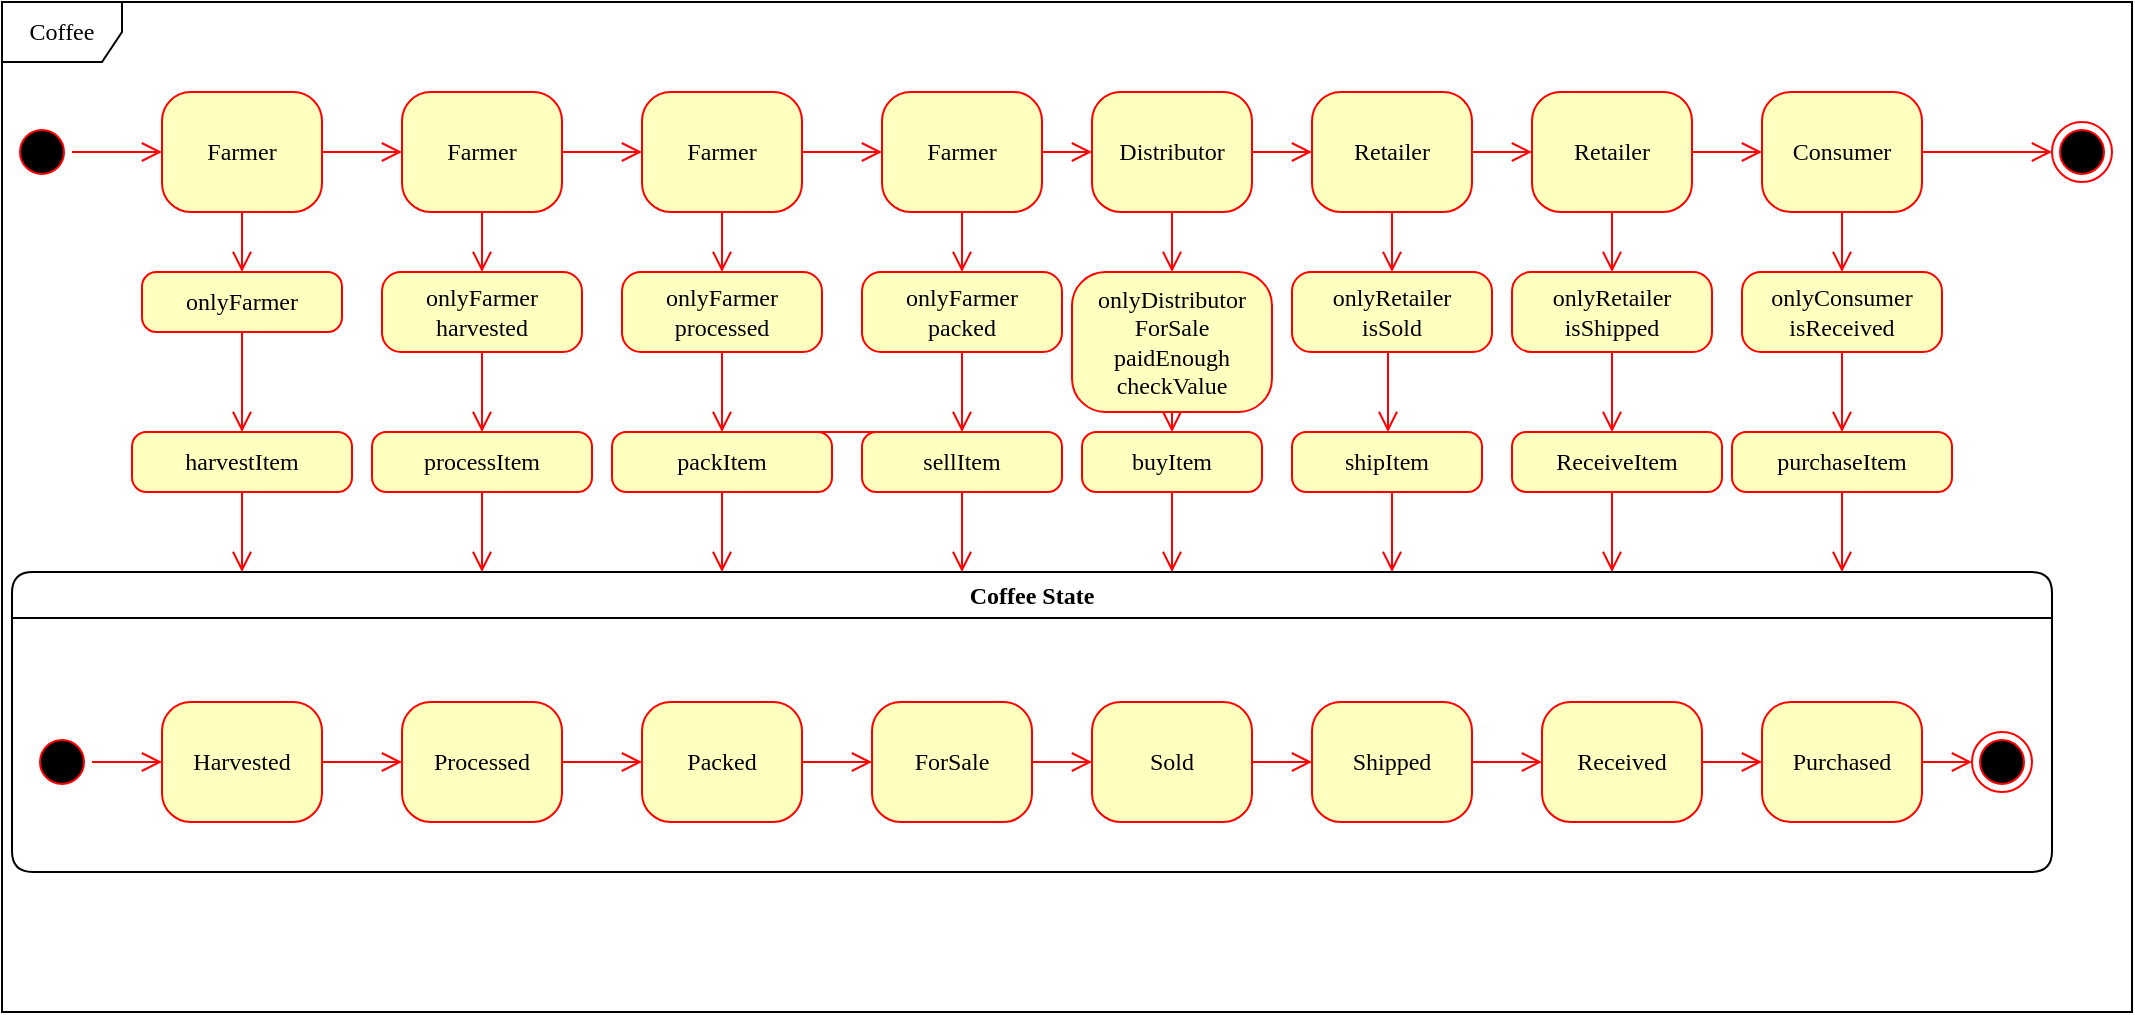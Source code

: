 <mxfile version="16.2.7" type="github">
  <diagram name="Page-1" id="58cdce13-f638-feb5-8d6f-7d28b1aa9fa0">
    <mxGraphModel dx="1422" dy="709" grid="1" gridSize="10" guides="1" tooltips="1" connect="1" arrows="1" fold="1" page="1" pageScale="1" pageWidth="1100" pageHeight="850" background="none" math="0" shadow="0">
      <root>
        <mxCell id="0" />
        <mxCell id="1" parent="0" />
        <mxCell id="2a3bc250acf0617d-8" value="Coffee" style="shape=umlFrame;whiteSpace=wrap;html=1;rounded=1;shadow=0;comic=0;labelBackgroundColor=none;strokeWidth=1;fontFamily=Verdana;fontSize=12;align=center;" parent="1" vertex="1">
          <mxGeometry x="25" y="35" width="1065" height="505" as="geometry" />
        </mxCell>
        <mxCell id="382b91b5511bd0f7-1" value="" style="ellipse;html=1;shape=startState;fillColor=#000000;strokeColor=#ff0000;rounded=1;shadow=0;comic=0;labelBackgroundColor=none;fontFamily=Verdana;fontSize=12;fontColor=#000000;align=center;direction=south;" parent="1" vertex="1">
          <mxGeometry x="30" y="95" width="30" height="30" as="geometry" />
        </mxCell>
        <mxCell id="ZCQjQZwl40DTgYfu2cgX-19" value="" style="edgeStyle=elbowEdgeStyle;rounded=1;orthogonalLoop=1;jettySize=auto;html=1;labelBackgroundColor=none;fontFamily=Verdana;fontSize=12;startArrow=none;startFill=0;endArrow=open;endFill=0;startSize=6;endSize=8;strokeColor=#FF0000;" edge="1" parent="1" source="382b91b5511bd0f7-6" target="ZCQjQZwl40DTgYfu2cgX-18">
          <mxGeometry relative="1" as="geometry" />
        </mxCell>
        <mxCell id="ZCQjQZwl40DTgYfu2cgX-38" value="" style="edgeStyle=elbowEdgeStyle;rounded=1;orthogonalLoop=1;jettySize=auto;html=1;labelBackgroundColor=none;fontFamily=Verdana;fontSize=12;startArrow=none;startFill=0;endArrow=open;endFill=0;startSize=6;endSize=8;strokeColor=#FF0000;" edge="1" parent="1" source="382b91b5511bd0f7-6" target="ZCQjQZwl40DTgYfu2cgX-37">
          <mxGeometry relative="1" as="geometry" />
        </mxCell>
        <mxCell id="382b91b5511bd0f7-6" value="Farmer" style="rounded=1;whiteSpace=wrap;html=1;arcSize=24;fillColor=#ffffc0;strokeColor=#ff0000;shadow=0;comic=0;labelBackgroundColor=none;fontFamily=Verdana;fontSize=12;fontColor=#000000;align=center;" parent="1" vertex="1">
          <mxGeometry x="105" y="80" width="80" height="60" as="geometry" />
        </mxCell>
        <mxCell id="3cde6dad864a17aa-3" style="edgeStyle=orthogonalEdgeStyle;html=1;exitX=1;exitY=0.25;entryX=0.25;entryY=0;labelBackgroundColor=none;endArrow=open;endSize=8;strokeColor=#ff0000;fontFamily=Verdana;fontSize=12;align=left;" parent="1" source="382b91b5511bd0f7-7" edge="1">
          <mxGeometry relative="1" as="geometry">
            <mxPoint x="825" y="270" as="targetPoint" />
          </mxGeometry>
        </mxCell>
        <mxCell id="3cde6dad864a17aa-13" style="edgeStyle=elbowEdgeStyle;html=1;exitX=0;exitY=0.75;entryX=1;entryY=0.75;labelBackgroundColor=none;endArrow=open;endSize=8;strokeColor=#ff0000;fontFamily=Verdana;fontSize=12;align=left;" parent="1" source="382b91b5511bd0f7-9" edge="1">
          <mxGeometry relative="1" as="geometry">
            <mxPoint x="645" y="315" as="targetPoint" />
          </mxGeometry>
        </mxCell>
        <mxCell id="2a3bc250acf0617d-7" value="Coffee State&lt;span style=&quot;white-space: pre&quot;&gt;&lt;/span&gt;" style="swimlane;whiteSpace=wrap;html=1;rounded=1;shadow=0;comic=0;labelBackgroundColor=none;strokeWidth=1;fontFamily=Verdana;fontSize=12;align=center;" parent="1" vertex="1">
          <mxGeometry x="30" y="320" width="1020" height="150" as="geometry" />
        </mxCell>
        <mxCell id="3cde6dad864a17aa-10" style="edgeStyle=elbowEdgeStyle;html=1;labelBackgroundColor=none;endArrow=open;endSize=8;strokeColor=#ff0000;fontFamily=Verdana;fontSize=12;align=left;" parent="2a3bc250acf0617d-7" source="382b91b5511bd0f7-8" target="3cde6dad864a17aa-1" edge="1">
          <mxGeometry relative="1" as="geometry" />
        </mxCell>
        <mxCell id="382b91b5511bd0f7-8" value="&lt;div&gt;Harvested&lt;/div&gt;" style="rounded=1;whiteSpace=wrap;html=1;arcSize=24;fillColor=#ffffc0;strokeColor=#ff0000;shadow=0;comic=0;labelBackgroundColor=none;fontFamily=Verdana;fontSize=12;fontColor=#000000;align=center;" parent="2a3bc250acf0617d-7" vertex="1">
          <mxGeometry x="75" y="65" width="80" height="60" as="geometry" />
        </mxCell>
        <mxCell id="24f968d109e7d6b4-3" value="" style="ellipse;html=1;shape=endState;fillColor=#000000;strokeColor=#ff0000;rounded=1;shadow=0;comic=0;labelBackgroundColor=none;fontFamily=Verdana;fontSize=12;fontColor=#000000;align=center;" parent="2a3bc250acf0617d-7" vertex="1">
          <mxGeometry x="980" y="80" width="30" height="30" as="geometry" />
        </mxCell>
        <mxCell id="3cde6dad864a17aa-9" style="edgeStyle=elbowEdgeStyle;html=1;labelBackgroundColor=none;endArrow=open;endSize=8;strokeColor=#ff0000;fontFamily=Verdana;fontSize=12;align=left;" parent="2a3bc250acf0617d-7" source="2a3bc250acf0617d-3" target="382b91b5511bd0f7-8" edge="1">
          <mxGeometry relative="1" as="geometry" />
        </mxCell>
        <mxCell id="2a3bc250acf0617d-3" value="" style="ellipse;html=1;shape=startState;fillColor=#000000;strokeColor=#ff0000;rounded=1;shadow=0;comic=0;labelBackgroundColor=none;fontFamily=Verdana;fontSize=12;fontColor=#000000;align=center;direction=south;" parent="2a3bc250acf0617d-7" vertex="1">
          <mxGeometry x="10" y="80" width="30" height="30" as="geometry" />
        </mxCell>
        <mxCell id="3cde6dad864a17aa-11" style="edgeStyle=elbowEdgeStyle;html=1;labelBackgroundColor=none;endArrow=open;endSize=8;strokeColor=#ff0000;fontFamily=Verdana;fontSize=12;align=left;" parent="2a3bc250acf0617d-7" source="3cde6dad864a17aa-1" target="3cde6dad864a17aa-2" edge="1">
          <mxGeometry relative="1" as="geometry" />
        </mxCell>
        <mxCell id="3cde6dad864a17aa-1" value="Processed" style="rounded=1;whiteSpace=wrap;html=1;arcSize=24;fillColor=#ffffc0;strokeColor=#ff0000;shadow=0;comic=0;labelBackgroundColor=none;fontFamily=Verdana;fontSize=12;fontColor=#000000;align=center;" parent="2a3bc250acf0617d-7" vertex="1">
          <mxGeometry x="195" y="65" width="80" height="60" as="geometry" />
        </mxCell>
        <mxCell id="3cde6dad864a17aa-2" value="Packed" style="rounded=1;whiteSpace=wrap;html=1;arcSize=24;fillColor=#ffffc0;strokeColor=#ff0000;shadow=0;comic=0;labelBackgroundColor=none;fontFamily=Verdana;fontSize=12;fontColor=#000000;align=center;" parent="2a3bc250acf0617d-7" vertex="1">
          <mxGeometry x="315" y="65" width="80" height="60" as="geometry" />
        </mxCell>
        <mxCell id="ZCQjQZwl40DTgYfu2cgX-5" value="" style="edgeStyle=elbowEdgeStyle;rounded=1;orthogonalLoop=1;jettySize=auto;html=1;labelBackgroundColor=none;fontFamily=Verdana;fontSize=12;startArrow=none;startFill=0;endArrow=open;endFill=0;startSize=6;endSize=8;strokeColor=#FF0000;" edge="1" parent="2a3bc250acf0617d-7" source="ZCQjQZwl40DTgYfu2cgX-1" target="ZCQjQZwl40DTgYfu2cgX-4">
          <mxGeometry relative="1" as="geometry" />
        </mxCell>
        <mxCell id="ZCQjQZwl40DTgYfu2cgX-1" value="ForSale" style="rounded=1;whiteSpace=wrap;html=1;arcSize=24;fillColor=#ffffc0;strokeColor=#ff0000;shadow=0;comic=0;labelBackgroundColor=none;fontFamily=Verdana;fontSize=12;fontColor=#000000;align=center;" vertex="1" parent="2a3bc250acf0617d-7">
          <mxGeometry x="430" y="65" width="80" height="60" as="geometry" />
        </mxCell>
        <mxCell id="ZCQjQZwl40DTgYfu2cgX-3" value="" style="edgeStyle=elbowEdgeStyle;rounded=1;orthogonalLoop=1;jettySize=auto;html=1;fontSize=12;startArrow=none;startFill=0;strokeColor=#FF0000;endArrow=open;endFill=0;labelBackgroundColor=none;fontFamily=Verdana;align=left;startSize=6;endSize=8;" edge="1" parent="2a3bc250acf0617d-7" source="3cde6dad864a17aa-2" target="ZCQjQZwl40DTgYfu2cgX-1">
          <mxGeometry relative="1" as="geometry" />
        </mxCell>
        <mxCell id="ZCQjQZwl40DTgYfu2cgX-7" value="" style="edgeStyle=elbowEdgeStyle;rounded=1;orthogonalLoop=1;jettySize=auto;html=1;labelBackgroundColor=none;fontFamily=Verdana;fontSize=12;startArrow=none;startFill=0;endArrow=open;endFill=0;startSize=6;endSize=8;strokeColor=#FF0000;" edge="1" parent="2a3bc250acf0617d-7" source="ZCQjQZwl40DTgYfu2cgX-4" target="ZCQjQZwl40DTgYfu2cgX-6">
          <mxGeometry relative="1" as="geometry" />
        </mxCell>
        <mxCell id="ZCQjQZwl40DTgYfu2cgX-4" value="Sold" style="rounded=1;whiteSpace=wrap;html=1;arcSize=24;fillColor=#ffffc0;strokeColor=#ff0000;shadow=0;comic=0;labelBackgroundColor=none;fontFamily=Verdana;fontSize=12;fontColor=#000000;align=center;" vertex="1" parent="2a3bc250acf0617d-7">
          <mxGeometry x="540" y="65" width="80" height="60" as="geometry" />
        </mxCell>
        <mxCell id="ZCQjQZwl40DTgYfu2cgX-9" value="" style="edgeStyle=elbowEdgeStyle;rounded=1;orthogonalLoop=1;jettySize=auto;html=1;labelBackgroundColor=none;fontFamily=Verdana;fontSize=12;startArrow=none;startFill=0;endArrow=open;endFill=0;startSize=6;endSize=8;strokeColor=#FF0000;" edge="1" parent="2a3bc250acf0617d-7" source="ZCQjQZwl40DTgYfu2cgX-6" target="ZCQjQZwl40DTgYfu2cgX-8">
          <mxGeometry relative="1" as="geometry" />
        </mxCell>
        <mxCell id="ZCQjQZwl40DTgYfu2cgX-6" value="Shipped" style="rounded=1;whiteSpace=wrap;html=1;arcSize=24;fillColor=#ffffc0;strokeColor=#ff0000;shadow=0;comic=0;labelBackgroundColor=none;fontFamily=Verdana;fontSize=12;fontColor=#000000;align=center;" vertex="1" parent="2a3bc250acf0617d-7">
          <mxGeometry x="650" y="65" width="80" height="60" as="geometry" />
        </mxCell>
        <mxCell id="ZCQjQZwl40DTgYfu2cgX-8" value="Received" style="rounded=1;whiteSpace=wrap;html=1;arcSize=24;fillColor=#ffffc0;strokeColor=#ff0000;shadow=0;comic=0;labelBackgroundColor=none;fontFamily=Verdana;fontSize=12;fontColor=#000000;align=center;" vertex="1" parent="2a3bc250acf0617d-7">
          <mxGeometry x="765" y="65" width="80" height="60" as="geometry" />
        </mxCell>
        <mxCell id="2a3bc250acf0617d-9" style="edgeStyle=orthogonalEdgeStyle;html=1;labelBackgroundColor=none;endArrow=open;endSize=8;strokeColor=#ff0000;fontFamily=Verdana;fontSize=12;align=left;" parent="1" source="382b91b5511bd0f7-1" target="382b91b5511bd0f7-6" edge="1">
          <mxGeometry relative="1" as="geometry" />
        </mxCell>
        <mxCell id="2a3bc250acf0617d-11" style="edgeStyle=orthogonalEdgeStyle;html=1;entryX=0.75;entryY=0;labelBackgroundColor=none;endArrow=open;endSize=8;strokeColor=#ff0000;fontFamily=Verdana;fontSize=12;align=left;exitX=0.5;exitY=1;" parent="1" source="382b91b5511bd0f7-7" edge="1">
          <mxGeometry relative="1" as="geometry">
            <mxPoint x="525" y="260" as="sourcePoint" />
            <Array as="points">
              <mxPoint x="505" y="250" />
              <mxPoint x="335" y="250" />
            </Array>
            <mxPoint x="335" y="270" as="targetPoint" />
          </mxGeometry>
        </mxCell>
        <mxCell id="2a3bc250acf0617d-13" style="edgeStyle=orthogonalEdgeStyle;html=1;exitX=1;exitY=0.5;entryX=0;entryY=0.5;labelBackgroundColor=none;endArrow=open;endSize=8;strokeColor=#ff0000;fontFamily=Verdana;fontSize=12;align=left;" parent="1" target="382b91b5511bd0f7-10" edge="1">
          <mxGeometry relative="1" as="geometry">
            <mxPoint x="365" y="300" as="sourcePoint" />
          </mxGeometry>
        </mxCell>
        <mxCell id="2a3bc250acf0617d-14" style="edgeStyle=orthogonalEdgeStyle;html=1;exitX=0.5;exitY=0;entryX=1;entryY=0.75;labelBackgroundColor=none;endArrow=open;endSize=8;strokeColor=#ff0000;fontFamily=Verdana;fontSize=12;align=left;" parent="1" target="382b91b5511bd0f7-7" edge="1">
          <mxGeometry relative="1" as="geometry">
            <mxPoint x="585" y="270" as="sourcePoint" />
          </mxGeometry>
        </mxCell>
        <mxCell id="2a3bc250acf0617d-15" style="edgeStyle=orthogonalEdgeStyle;html=1;exitX=1;exitY=0.25;entryX=0;entryY=0.25;labelBackgroundColor=none;endArrow=open;endSize=8;strokeColor=#ff0000;fontFamily=Verdana;fontSize=12;align=left;" parent="1" target="382b91b5511bd0f7-9" edge="1">
          <mxGeometry relative="1" as="geometry">
            <mxPoint x="645" y="285" as="sourcePoint" />
          </mxGeometry>
        </mxCell>
        <mxCell id="ZCQjQZwl40DTgYfu2cgX-15" value="" style="edgeStyle=elbowEdgeStyle;rounded=1;orthogonalLoop=1;jettySize=auto;html=1;labelBackgroundColor=none;fontFamily=Verdana;fontSize=12;startArrow=none;startFill=0;endArrow=open;endFill=0;startSize=6;endSize=8;strokeColor=#FF0000;" edge="1" parent="1" source="ZCQjQZwl40DTgYfu2cgX-13" target="24f968d109e7d6b4-3">
          <mxGeometry relative="1" as="geometry" />
        </mxCell>
        <mxCell id="ZCQjQZwl40DTgYfu2cgX-13" value="Purchased" style="rounded=1;whiteSpace=wrap;html=1;arcSize=24;fillColor=#ffffc0;strokeColor=#ff0000;shadow=0;comic=0;labelBackgroundColor=none;fontFamily=Verdana;fontSize=12;fontColor=#000000;align=center;" vertex="1" parent="1">
          <mxGeometry x="905" y="385" width="80" height="60" as="geometry" />
        </mxCell>
        <mxCell id="ZCQjQZwl40DTgYfu2cgX-14" value="" style="edgeStyle=elbowEdgeStyle;rounded=1;orthogonalLoop=1;jettySize=auto;html=1;labelBackgroundColor=none;fontFamily=Verdana;fontSize=12;startArrow=none;startFill=0;endArrow=open;endFill=0;startSize=6;endSize=8;strokeColor=#FF0000;" edge="1" parent="1" source="ZCQjQZwl40DTgYfu2cgX-8" target="ZCQjQZwl40DTgYfu2cgX-13">
          <mxGeometry relative="1" as="geometry" />
        </mxCell>
        <mxCell id="ZCQjQZwl40DTgYfu2cgX-22" value="" style="edgeStyle=elbowEdgeStyle;rounded=1;orthogonalLoop=1;jettySize=auto;html=1;labelBackgroundColor=none;fontFamily=Verdana;fontSize=12;startArrow=none;startFill=0;endArrow=open;endFill=0;startSize=6;endSize=8;strokeColor=#FF0000;" edge="1" parent="1" source="ZCQjQZwl40DTgYfu2cgX-18" target="ZCQjQZwl40DTgYfu2cgX-21">
          <mxGeometry relative="1" as="geometry" />
        </mxCell>
        <mxCell id="ZCQjQZwl40DTgYfu2cgX-18" value="Farmer" style="rounded=1;whiteSpace=wrap;html=1;arcSize=24;fillColor=#ffffc0;strokeColor=#ff0000;shadow=0;comic=0;labelBackgroundColor=none;fontFamily=Verdana;fontSize=12;fontColor=#000000;align=center;" vertex="1" parent="1">
          <mxGeometry x="225" y="80" width="80" height="60" as="geometry" />
        </mxCell>
        <mxCell id="ZCQjQZwl40DTgYfu2cgX-24" value="" style="edgeStyle=elbowEdgeStyle;rounded=1;orthogonalLoop=1;jettySize=auto;html=1;labelBackgroundColor=none;fontFamily=Verdana;fontSize=12;startArrow=none;startFill=0;endArrow=open;endFill=0;startSize=6;endSize=8;strokeColor=#FF0000;" edge="1" parent="1" source="ZCQjQZwl40DTgYfu2cgX-21" target="ZCQjQZwl40DTgYfu2cgX-23">
          <mxGeometry relative="1" as="geometry" />
        </mxCell>
        <mxCell id="ZCQjQZwl40DTgYfu2cgX-21" value="Farmer" style="rounded=1;whiteSpace=wrap;html=1;arcSize=24;fillColor=#ffffc0;strokeColor=#ff0000;shadow=0;comic=0;labelBackgroundColor=none;fontFamily=Verdana;fontSize=12;fontColor=#000000;align=center;" vertex="1" parent="1">
          <mxGeometry x="345" y="80" width="80" height="60" as="geometry" />
        </mxCell>
        <mxCell id="ZCQjQZwl40DTgYfu2cgX-26" value="" style="edgeStyle=elbowEdgeStyle;rounded=1;orthogonalLoop=1;jettySize=auto;html=1;labelBackgroundColor=none;fontFamily=Verdana;fontSize=12;startArrow=none;startFill=0;endArrow=open;endFill=0;startSize=6;endSize=8;strokeColor=#FF0000;" edge="1" parent="1" source="ZCQjQZwl40DTgYfu2cgX-23" target="ZCQjQZwl40DTgYfu2cgX-25">
          <mxGeometry relative="1" as="geometry" />
        </mxCell>
        <mxCell id="ZCQjQZwl40DTgYfu2cgX-23" value="Farmer" style="rounded=1;whiteSpace=wrap;html=1;arcSize=24;fillColor=#ffffc0;strokeColor=#ff0000;shadow=0;comic=0;labelBackgroundColor=none;fontFamily=Verdana;fontSize=12;fontColor=#000000;align=center;" vertex="1" parent="1">
          <mxGeometry x="465" y="80" width="80" height="60" as="geometry" />
        </mxCell>
        <mxCell id="ZCQjQZwl40DTgYfu2cgX-28" value="" style="edgeStyle=elbowEdgeStyle;rounded=1;orthogonalLoop=1;jettySize=auto;html=1;labelBackgroundColor=none;fontFamily=Verdana;fontSize=12;startArrow=none;startFill=0;endArrow=open;endFill=0;startSize=6;endSize=8;strokeColor=#FF0000;" edge="1" parent="1" source="ZCQjQZwl40DTgYfu2cgX-25" target="ZCQjQZwl40DTgYfu2cgX-27">
          <mxGeometry relative="1" as="geometry" />
        </mxCell>
        <mxCell id="ZCQjQZwl40DTgYfu2cgX-25" value="Distributor" style="rounded=1;whiteSpace=wrap;html=1;arcSize=24;fillColor=#ffffc0;strokeColor=#ff0000;shadow=0;comic=0;labelBackgroundColor=none;fontFamily=Verdana;fontSize=12;fontColor=#000000;align=center;" vertex="1" parent="1">
          <mxGeometry x="570" y="80" width="80" height="60" as="geometry" />
        </mxCell>
        <mxCell id="ZCQjQZwl40DTgYfu2cgX-30" value="" style="edgeStyle=elbowEdgeStyle;rounded=1;orthogonalLoop=1;jettySize=auto;html=1;labelBackgroundColor=none;fontFamily=Verdana;fontSize=12;startArrow=none;startFill=0;endArrow=open;endFill=0;startSize=6;endSize=8;strokeColor=#FF0000;" edge="1" parent="1" source="ZCQjQZwl40DTgYfu2cgX-27" target="ZCQjQZwl40DTgYfu2cgX-29">
          <mxGeometry relative="1" as="geometry" />
        </mxCell>
        <mxCell id="ZCQjQZwl40DTgYfu2cgX-27" value="Retailer" style="rounded=1;whiteSpace=wrap;html=1;arcSize=24;fillColor=#ffffc0;strokeColor=#ff0000;shadow=0;comic=0;labelBackgroundColor=none;fontFamily=Verdana;fontSize=12;fontColor=#000000;align=center;" vertex="1" parent="1">
          <mxGeometry x="680" y="80" width="80" height="60" as="geometry" />
        </mxCell>
        <mxCell id="ZCQjQZwl40DTgYfu2cgX-32" value="" style="edgeStyle=elbowEdgeStyle;rounded=1;orthogonalLoop=1;jettySize=auto;html=1;labelBackgroundColor=none;fontFamily=Verdana;fontSize=12;startArrow=none;startFill=0;endArrow=open;endFill=0;startSize=6;endSize=8;strokeColor=#FF0000;" edge="1" parent="1" source="ZCQjQZwl40DTgYfu2cgX-29" target="ZCQjQZwl40DTgYfu2cgX-31">
          <mxGeometry relative="1" as="geometry" />
        </mxCell>
        <mxCell id="ZCQjQZwl40DTgYfu2cgX-29" value="Retailer" style="rounded=1;whiteSpace=wrap;html=1;arcSize=24;fillColor=#ffffc0;strokeColor=#ff0000;shadow=0;comic=0;labelBackgroundColor=none;fontFamily=Verdana;fontSize=12;fontColor=#000000;align=center;" vertex="1" parent="1">
          <mxGeometry x="790" y="80" width="80" height="60" as="geometry" />
        </mxCell>
        <mxCell id="ZCQjQZwl40DTgYfu2cgX-34" style="edgeStyle=elbowEdgeStyle;rounded=1;orthogonalLoop=1;jettySize=auto;html=1;exitX=1;exitY=0.5;exitDx=0;exitDy=0;entryX=0;entryY=0.5;entryDx=0;entryDy=0;labelBackgroundColor=none;fontFamily=Verdana;fontSize=12;startArrow=none;startFill=0;endArrow=open;endFill=0;startSize=6;endSize=8;strokeColor=#FF0000;" edge="1" parent="1" source="ZCQjQZwl40DTgYfu2cgX-31" target="ZCQjQZwl40DTgYfu2cgX-33">
          <mxGeometry relative="1" as="geometry" />
        </mxCell>
        <mxCell id="ZCQjQZwl40DTgYfu2cgX-31" value="Consumer" style="rounded=1;whiteSpace=wrap;html=1;arcSize=24;fillColor=#ffffc0;strokeColor=#ff0000;shadow=0;comic=0;labelBackgroundColor=none;fontFamily=Verdana;fontSize=12;fontColor=#000000;align=center;" vertex="1" parent="1">
          <mxGeometry x="905" y="80" width="80" height="60" as="geometry" />
        </mxCell>
        <mxCell id="ZCQjQZwl40DTgYfu2cgX-33" value="" style="ellipse;html=1;shape=endState;fillColor=#000000;strokeColor=#ff0000;rounded=1;shadow=0;comic=0;labelBackgroundColor=none;fontFamily=Verdana;fontSize=12;fontColor=#000000;align=center;" vertex="1" parent="1">
          <mxGeometry x="1050" y="95" width="30" height="30" as="geometry" />
        </mxCell>
        <mxCell id="ZCQjQZwl40DTgYfu2cgX-43" value="" style="edgeStyle=elbowEdgeStyle;rounded=1;orthogonalLoop=1;jettySize=auto;html=1;labelBackgroundColor=none;fontFamily=Verdana;fontSize=12;startArrow=none;startFill=0;endArrow=open;endFill=0;startSize=6;endSize=8;strokeColor=#FF0000;" edge="1" parent="1" source="ZCQjQZwl40DTgYfu2cgX-37" target="ZCQjQZwl40DTgYfu2cgX-42">
          <mxGeometry relative="1" as="geometry" />
        </mxCell>
        <mxCell id="ZCQjQZwl40DTgYfu2cgX-37" value="onlyFarmer" style="whiteSpace=wrap;html=1;fontFamily=Verdana;fillColor=#ffffc0;strokeColor=#ff0000;fontColor=#000000;rounded=1;arcSize=24;shadow=0;comic=0;labelBackgroundColor=none;" vertex="1" parent="1">
          <mxGeometry x="95" y="170" width="100" height="30" as="geometry" />
        </mxCell>
        <mxCell id="ZCQjQZwl40DTgYfu2cgX-44" value="" style="edgeStyle=elbowEdgeStyle;rounded=1;orthogonalLoop=1;jettySize=auto;html=1;labelBackgroundColor=none;fontFamily=Verdana;fontSize=12;startArrow=none;startFill=0;endArrow=open;endFill=0;startSize=6;endSize=8;strokeColor=#FF0000;" edge="1" parent="1" source="ZCQjQZwl40DTgYfu2cgX-42">
          <mxGeometry relative="1" as="geometry">
            <mxPoint x="145" y="320" as="targetPoint" />
          </mxGeometry>
        </mxCell>
        <mxCell id="ZCQjQZwl40DTgYfu2cgX-42" value="harvestItem" style="whiteSpace=wrap;html=1;fontFamily=Verdana;fillColor=#ffffc0;strokeColor=#ff0000;fontColor=#000000;rounded=1;arcSize=24;shadow=0;comic=0;labelBackgroundColor=none;" vertex="1" parent="1">
          <mxGeometry x="90" y="250" width="110" height="30" as="geometry" />
        </mxCell>
        <mxCell id="ZCQjQZwl40DTgYfu2cgX-47" value="" style="edgeStyle=elbowEdgeStyle;rounded=1;orthogonalLoop=1;jettySize=auto;html=1;labelBackgroundColor=none;fontFamily=Verdana;fontSize=12;startArrow=none;startFill=0;endArrow=open;endFill=0;startSize=6;endSize=8;strokeColor=#FF0000;" edge="1" target="ZCQjQZwl40DTgYfu2cgX-48" parent="1">
          <mxGeometry relative="1" as="geometry">
            <mxPoint x="265" y="140" as="sourcePoint" />
          </mxGeometry>
        </mxCell>
        <mxCell id="ZCQjQZwl40DTgYfu2cgX-48" value="&lt;div&gt;onlyFarmer&lt;/div&gt;&lt;div&gt;harvested&lt;br&gt;&lt;/div&gt;" style="whiteSpace=wrap;html=1;fontFamily=Verdana;fillColor=#ffffc0;strokeColor=#ff0000;fontColor=#000000;rounded=1;arcSize=24;shadow=0;comic=0;labelBackgroundColor=none;" vertex="1" parent="1">
          <mxGeometry x="215" y="170" width="100" height="40" as="geometry" />
        </mxCell>
        <mxCell id="ZCQjQZwl40DTgYfu2cgX-49" value="" style="edgeStyle=elbowEdgeStyle;rounded=1;orthogonalLoop=1;jettySize=auto;html=1;labelBackgroundColor=none;fontFamily=Verdana;fontSize=12;startArrow=none;startFill=0;endArrow=open;endFill=0;startSize=6;endSize=8;strokeColor=#FF0000;" edge="1" source="ZCQjQZwl40DTgYfu2cgX-48" target="ZCQjQZwl40DTgYfu2cgX-50" parent="1">
          <mxGeometry relative="1" as="geometry" />
        </mxCell>
        <mxCell id="ZCQjQZwl40DTgYfu2cgX-50" value="processItem" style="whiteSpace=wrap;html=1;fontFamily=Verdana;fillColor=#ffffc0;strokeColor=#ff0000;fontColor=#000000;rounded=1;arcSize=24;shadow=0;comic=0;labelBackgroundColor=none;" vertex="1" parent="1">
          <mxGeometry x="210" y="250" width="110" height="30" as="geometry" />
        </mxCell>
        <mxCell id="ZCQjQZwl40DTgYfu2cgX-51" value="" style="edgeStyle=elbowEdgeStyle;rounded=1;orthogonalLoop=1;jettySize=auto;html=1;labelBackgroundColor=none;fontFamily=Verdana;fontSize=12;startArrow=none;startFill=0;endArrow=open;endFill=0;startSize=6;endSize=8;strokeColor=#FF0000;" edge="1" source="ZCQjQZwl40DTgYfu2cgX-50" parent="1">
          <mxGeometry relative="1" as="geometry">
            <mxPoint x="265" y="320" as="targetPoint" />
          </mxGeometry>
        </mxCell>
        <mxCell id="ZCQjQZwl40DTgYfu2cgX-52" value="" style="edgeStyle=elbowEdgeStyle;rounded=1;orthogonalLoop=1;jettySize=auto;html=1;labelBackgroundColor=none;fontFamily=Verdana;fontSize=12;startArrow=none;startFill=0;endArrow=open;endFill=0;startSize=6;endSize=8;strokeColor=#FF0000;" edge="1" target="ZCQjQZwl40DTgYfu2cgX-53" parent="1">
          <mxGeometry relative="1" as="geometry">
            <mxPoint x="385" y="140" as="sourcePoint" />
          </mxGeometry>
        </mxCell>
        <mxCell id="ZCQjQZwl40DTgYfu2cgX-53" value="&lt;div&gt;onlyFarmer&lt;/div&gt;&lt;div&gt;processed&lt;br&gt;&lt;/div&gt;" style="whiteSpace=wrap;html=1;fontFamily=Verdana;fillColor=#ffffc0;strokeColor=#ff0000;fontColor=#000000;rounded=1;arcSize=24;shadow=0;comic=0;labelBackgroundColor=none;" vertex="1" parent="1">
          <mxGeometry x="335" y="170" width="100" height="40" as="geometry" />
        </mxCell>
        <mxCell id="ZCQjQZwl40DTgYfu2cgX-54" value="" style="edgeStyle=elbowEdgeStyle;rounded=1;orthogonalLoop=1;jettySize=auto;html=1;labelBackgroundColor=none;fontFamily=Verdana;fontSize=12;startArrow=none;startFill=0;endArrow=open;endFill=0;startSize=6;endSize=8;strokeColor=#FF0000;" edge="1" source="ZCQjQZwl40DTgYfu2cgX-53" target="ZCQjQZwl40DTgYfu2cgX-55" parent="1">
          <mxGeometry relative="1" as="geometry" />
        </mxCell>
        <mxCell id="ZCQjQZwl40DTgYfu2cgX-55" value="packItem" style="whiteSpace=wrap;html=1;fontFamily=Verdana;fillColor=#ffffc0;strokeColor=#ff0000;fontColor=#000000;rounded=1;arcSize=24;shadow=0;comic=0;labelBackgroundColor=none;" vertex="1" parent="1">
          <mxGeometry x="330" y="250" width="110" height="30" as="geometry" />
        </mxCell>
        <mxCell id="ZCQjQZwl40DTgYfu2cgX-56" value="" style="edgeStyle=elbowEdgeStyle;rounded=1;orthogonalLoop=1;jettySize=auto;html=1;labelBackgroundColor=none;fontFamily=Verdana;fontSize=12;startArrow=none;startFill=0;endArrow=open;endFill=0;startSize=6;endSize=8;strokeColor=#FF0000;" edge="1" source="ZCQjQZwl40DTgYfu2cgX-55" parent="1">
          <mxGeometry relative="1" as="geometry">
            <mxPoint x="385" y="320" as="targetPoint" />
          </mxGeometry>
        </mxCell>
        <mxCell id="ZCQjQZwl40DTgYfu2cgX-57" value="" style="edgeStyle=elbowEdgeStyle;rounded=1;orthogonalLoop=1;jettySize=auto;html=1;labelBackgroundColor=none;fontFamily=Verdana;fontSize=12;startArrow=none;startFill=0;endArrow=open;endFill=0;startSize=6;endSize=8;strokeColor=#FF0000;" edge="1" target="ZCQjQZwl40DTgYfu2cgX-58" parent="1">
          <mxGeometry relative="1" as="geometry">
            <mxPoint x="505" y="140" as="sourcePoint" />
          </mxGeometry>
        </mxCell>
        <mxCell id="ZCQjQZwl40DTgYfu2cgX-58" value="&lt;div&gt;onlyFarmer&lt;/div&gt;packed" style="whiteSpace=wrap;html=1;fontFamily=Verdana;fillColor=#ffffc0;strokeColor=#ff0000;fontColor=#000000;rounded=1;arcSize=24;shadow=0;comic=0;labelBackgroundColor=none;" vertex="1" parent="1">
          <mxGeometry x="455" y="170" width="100" height="40" as="geometry" />
        </mxCell>
        <mxCell id="ZCQjQZwl40DTgYfu2cgX-59" value="" style="edgeStyle=elbowEdgeStyle;rounded=1;orthogonalLoop=1;jettySize=auto;html=1;labelBackgroundColor=none;fontFamily=Verdana;fontSize=12;startArrow=none;startFill=0;endArrow=open;endFill=0;startSize=6;endSize=8;strokeColor=#FF0000;" edge="1" source="ZCQjQZwl40DTgYfu2cgX-58" target="ZCQjQZwl40DTgYfu2cgX-60" parent="1">
          <mxGeometry relative="1" as="geometry" />
        </mxCell>
        <mxCell id="ZCQjQZwl40DTgYfu2cgX-60" value="sellItem" style="whiteSpace=wrap;html=1;fontFamily=Verdana;fillColor=#ffffc0;strokeColor=#ff0000;fontColor=#000000;rounded=1;arcSize=24;shadow=0;comic=0;labelBackgroundColor=none;" vertex="1" parent="1">
          <mxGeometry x="455" y="250" width="100" height="30" as="geometry" />
        </mxCell>
        <mxCell id="ZCQjQZwl40DTgYfu2cgX-61" value="" style="edgeStyle=elbowEdgeStyle;rounded=1;orthogonalLoop=1;jettySize=auto;html=1;labelBackgroundColor=none;fontFamily=Verdana;fontSize=12;startArrow=none;startFill=0;endArrow=open;endFill=0;startSize=6;endSize=8;strokeColor=#FF0000;" edge="1" source="ZCQjQZwl40DTgYfu2cgX-60" parent="1">
          <mxGeometry relative="1" as="geometry">
            <mxPoint x="505" y="320" as="targetPoint" />
          </mxGeometry>
        </mxCell>
        <mxCell id="ZCQjQZwl40DTgYfu2cgX-62" value="" style="edgeStyle=elbowEdgeStyle;rounded=1;orthogonalLoop=1;jettySize=auto;html=1;labelBackgroundColor=none;fontFamily=Verdana;fontSize=12;startArrow=none;startFill=0;endArrow=open;endFill=0;startSize=6;endSize=8;strokeColor=#FF0000;" edge="1" target="ZCQjQZwl40DTgYfu2cgX-63" parent="1">
          <mxGeometry relative="1" as="geometry">
            <mxPoint x="610" y="140" as="sourcePoint" />
          </mxGeometry>
        </mxCell>
        <mxCell id="ZCQjQZwl40DTgYfu2cgX-63" value="&lt;div&gt;onlyDistributor&lt;/div&gt;&lt;div&gt;ForSale&lt;/div&gt;&lt;div&gt;paidEnough&lt;/div&gt;&lt;div&gt;checkValue&lt;br&gt;&lt;/div&gt;" style="whiteSpace=wrap;html=1;fontFamily=Verdana;fillColor=#ffffc0;strokeColor=#ff0000;fontColor=#000000;rounded=1;arcSize=24;shadow=0;comic=0;labelBackgroundColor=none;" vertex="1" parent="1">
          <mxGeometry x="560" y="170" width="100" height="70" as="geometry" />
        </mxCell>
        <mxCell id="ZCQjQZwl40DTgYfu2cgX-64" value="" style="edgeStyle=elbowEdgeStyle;rounded=1;orthogonalLoop=1;jettySize=auto;html=1;labelBackgroundColor=none;fontFamily=Verdana;fontSize=12;startArrow=none;startFill=0;endArrow=open;endFill=0;startSize=6;endSize=8;strokeColor=#FF0000;" edge="1" source="ZCQjQZwl40DTgYfu2cgX-63" target="ZCQjQZwl40DTgYfu2cgX-65" parent="1">
          <mxGeometry relative="1" as="geometry" />
        </mxCell>
        <mxCell id="ZCQjQZwl40DTgYfu2cgX-65" value="buyItem" style="whiteSpace=wrap;html=1;fontFamily=Verdana;fillColor=#ffffc0;strokeColor=#ff0000;fontColor=#000000;rounded=1;arcSize=24;shadow=0;comic=0;labelBackgroundColor=none;" vertex="1" parent="1">
          <mxGeometry x="565" y="250" width="90" height="30" as="geometry" />
        </mxCell>
        <mxCell id="ZCQjQZwl40DTgYfu2cgX-66" value="" style="edgeStyle=elbowEdgeStyle;rounded=1;orthogonalLoop=1;jettySize=auto;html=1;labelBackgroundColor=none;fontFamily=Verdana;fontSize=12;startArrow=none;startFill=0;endArrow=open;endFill=0;startSize=6;endSize=8;strokeColor=#FF0000;" edge="1" source="ZCQjQZwl40DTgYfu2cgX-65" parent="1">
          <mxGeometry relative="1" as="geometry">
            <mxPoint x="610" y="320" as="targetPoint" />
          </mxGeometry>
        </mxCell>
        <mxCell id="ZCQjQZwl40DTgYfu2cgX-67" value="" style="edgeStyle=elbowEdgeStyle;rounded=1;orthogonalLoop=1;jettySize=auto;html=1;labelBackgroundColor=none;fontFamily=Verdana;fontSize=12;startArrow=none;startFill=0;endArrow=open;endFill=0;startSize=6;endSize=8;strokeColor=#FF0000;" edge="1" target="ZCQjQZwl40DTgYfu2cgX-68" parent="1">
          <mxGeometry relative="1" as="geometry">
            <mxPoint x="720" y="140" as="sourcePoint" />
          </mxGeometry>
        </mxCell>
        <mxCell id="ZCQjQZwl40DTgYfu2cgX-68" value="&lt;div&gt;onlyRetailer&lt;/div&gt;&lt;div&gt;isSold&lt;/div&gt;" style="whiteSpace=wrap;html=1;fontFamily=Verdana;fillColor=#ffffc0;strokeColor=#ff0000;fontColor=#000000;rounded=1;arcSize=24;shadow=0;comic=0;labelBackgroundColor=none;" vertex="1" parent="1">
          <mxGeometry x="670" y="170" width="100" height="40" as="geometry" />
        </mxCell>
        <mxCell id="ZCQjQZwl40DTgYfu2cgX-69" value="" style="edgeStyle=elbowEdgeStyle;rounded=1;orthogonalLoop=1;jettySize=auto;html=1;labelBackgroundColor=none;fontFamily=Verdana;fontSize=12;startArrow=none;startFill=0;endArrow=open;endFill=0;startSize=6;endSize=8;strokeColor=#FF0000;" edge="1" source="ZCQjQZwl40DTgYfu2cgX-68" target="ZCQjQZwl40DTgYfu2cgX-70" parent="1">
          <mxGeometry relative="1" as="geometry">
            <Array as="points">
              <mxPoint x="718" y="230" />
            </Array>
          </mxGeometry>
        </mxCell>
        <mxCell id="ZCQjQZwl40DTgYfu2cgX-70" value="shipItem" style="whiteSpace=wrap;html=1;fontFamily=Verdana;fillColor=#ffffc0;strokeColor=#ff0000;fontColor=#000000;rounded=1;arcSize=24;shadow=0;comic=0;labelBackgroundColor=none;" vertex="1" parent="1">
          <mxGeometry x="670" y="250" width="95" height="30" as="geometry" />
        </mxCell>
        <mxCell id="ZCQjQZwl40DTgYfu2cgX-71" value="" style="edgeStyle=elbowEdgeStyle;rounded=1;orthogonalLoop=1;jettySize=auto;html=1;labelBackgroundColor=none;fontFamily=Verdana;fontSize=12;startArrow=none;startFill=0;endArrow=open;endFill=0;startSize=6;endSize=8;strokeColor=#FF0000;" edge="1" source="ZCQjQZwl40DTgYfu2cgX-70" parent="1">
          <mxGeometry relative="1" as="geometry">
            <mxPoint x="720" y="320" as="targetPoint" />
            <Array as="points">
              <mxPoint x="720" y="300" />
            </Array>
          </mxGeometry>
        </mxCell>
        <mxCell id="ZCQjQZwl40DTgYfu2cgX-72" value="" style="edgeStyle=elbowEdgeStyle;rounded=1;orthogonalLoop=1;jettySize=auto;html=1;labelBackgroundColor=none;fontFamily=Verdana;fontSize=12;startArrow=none;startFill=0;endArrow=open;endFill=0;startSize=6;endSize=8;strokeColor=#FF0000;" edge="1" target="ZCQjQZwl40DTgYfu2cgX-73" parent="1">
          <mxGeometry relative="1" as="geometry">
            <mxPoint x="830" y="140" as="sourcePoint" />
          </mxGeometry>
        </mxCell>
        <mxCell id="ZCQjQZwl40DTgYfu2cgX-73" value="&lt;div&gt;onlyRetailer&lt;/div&gt;&lt;div&gt;isShipped&lt;br&gt;&lt;/div&gt;" style="whiteSpace=wrap;html=1;fontFamily=Verdana;fillColor=#ffffc0;strokeColor=#ff0000;fontColor=#000000;rounded=1;arcSize=24;shadow=0;comic=0;labelBackgroundColor=none;" vertex="1" parent="1">
          <mxGeometry x="780" y="170" width="100" height="40" as="geometry" />
        </mxCell>
        <mxCell id="ZCQjQZwl40DTgYfu2cgX-74" value="" style="edgeStyle=elbowEdgeStyle;rounded=1;orthogonalLoop=1;jettySize=auto;html=1;labelBackgroundColor=none;fontFamily=Verdana;fontSize=12;startArrow=none;startFill=0;endArrow=open;endFill=0;startSize=6;endSize=8;strokeColor=#FF0000;" edge="1" source="ZCQjQZwl40DTgYfu2cgX-73" target="ZCQjQZwl40DTgYfu2cgX-75" parent="1">
          <mxGeometry relative="1" as="geometry" />
        </mxCell>
        <mxCell id="ZCQjQZwl40DTgYfu2cgX-75" value="ReceiveItem" style="whiteSpace=wrap;html=1;fontFamily=Verdana;fillColor=#ffffc0;strokeColor=#ff0000;fontColor=#000000;rounded=1;arcSize=24;shadow=0;comic=0;labelBackgroundColor=none;" vertex="1" parent="1">
          <mxGeometry x="780" y="250" width="105" height="30" as="geometry" />
        </mxCell>
        <mxCell id="ZCQjQZwl40DTgYfu2cgX-76" value="" style="edgeStyle=elbowEdgeStyle;rounded=1;orthogonalLoop=1;jettySize=auto;html=1;labelBackgroundColor=none;fontFamily=Verdana;fontSize=12;startArrow=none;startFill=0;endArrow=open;endFill=0;startSize=6;endSize=8;strokeColor=#FF0000;" edge="1" source="ZCQjQZwl40DTgYfu2cgX-75" parent="1">
          <mxGeometry relative="1" as="geometry">
            <mxPoint x="830" y="320" as="targetPoint" />
          </mxGeometry>
        </mxCell>
        <mxCell id="ZCQjQZwl40DTgYfu2cgX-77" value="" style="edgeStyle=elbowEdgeStyle;rounded=1;orthogonalLoop=1;jettySize=auto;html=1;labelBackgroundColor=none;fontFamily=Verdana;fontSize=12;startArrow=none;startFill=0;endArrow=open;endFill=0;startSize=6;endSize=8;strokeColor=#FF0000;" edge="1" target="ZCQjQZwl40DTgYfu2cgX-78" parent="1">
          <mxGeometry relative="1" as="geometry">
            <mxPoint x="945" y="140" as="sourcePoint" />
          </mxGeometry>
        </mxCell>
        <mxCell id="ZCQjQZwl40DTgYfu2cgX-78" value="&lt;div&gt;onlyConsumer&lt;/div&gt;&lt;div&gt;isReceived&lt;br&gt;&lt;/div&gt;" style="whiteSpace=wrap;html=1;fontFamily=Verdana;fillColor=#ffffc0;strokeColor=#ff0000;fontColor=#000000;rounded=1;arcSize=24;shadow=0;comic=0;labelBackgroundColor=none;" vertex="1" parent="1">
          <mxGeometry x="895" y="170" width="100" height="40" as="geometry" />
        </mxCell>
        <mxCell id="ZCQjQZwl40DTgYfu2cgX-79" value="" style="edgeStyle=elbowEdgeStyle;rounded=1;orthogonalLoop=1;jettySize=auto;html=1;labelBackgroundColor=none;fontFamily=Verdana;fontSize=12;startArrow=none;startFill=0;endArrow=open;endFill=0;startSize=6;endSize=8;strokeColor=#FF0000;" edge="1" source="ZCQjQZwl40DTgYfu2cgX-78" target="ZCQjQZwl40DTgYfu2cgX-80" parent="1">
          <mxGeometry relative="1" as="geometry" />
        </mxCell>
        <mxCell id="ZCQjQZwl40DTgYfu2cgX-80" value="purchaseItem" style="whiteSpace=wrap;html=1;fontFamily=Verdana;fillColor=#ffffc0;strokeColor=#ff0000;fontColor=#000000;rounded=1;arcSize=24;shadow=0;comic=0;labelBackgroundColor=none;" vertex="1" parent="1">
          <mxGeometry x="890" y="250" width="110" height="30" as="geometry" />
        </mxCell>
        <mxCell id="ZCQjQZwl40DTgYfu2cgX-81" value="" style="edgeStyle=elbowEdgeStyle;rounded=1;orthogonalLoop=1;jettySize=auto;html=1;labelBackgroundColor=none;fontFamily=Verdana;fontSize=12;startArrow=none;startFill=0;endArrow=open;endFill=0;startSize=6;endSize=8;strokeColor=#FF0000;" edge="1" source="ZCQjQZwl40DTgYfu2cgX-80" parent="1">
          <mxGeometry relative="1" as="geometry">
            <mxPoint x="945" y="320" as="targetPoint" />
          </mxGeometry>
        </mxCell>
      </root>
    </mxGraphModel>
  </diagram>
</mxfile>
